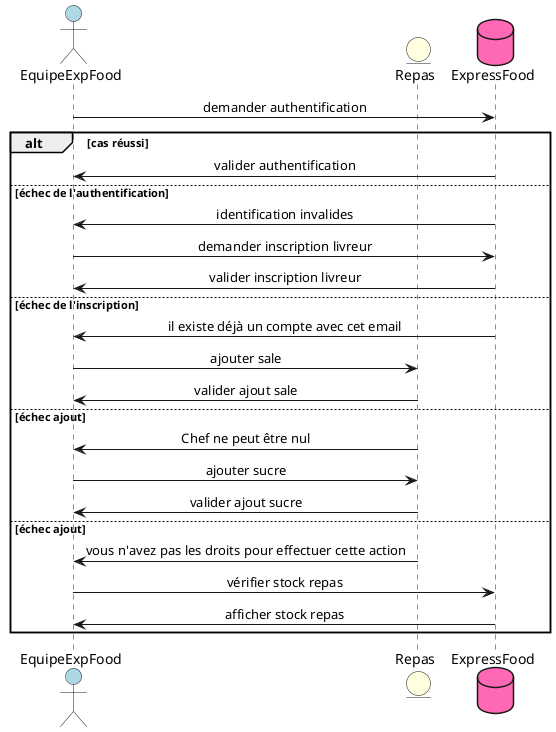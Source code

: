 @startuml EquipeExpFood

skinparam responseMessageBelowArrow true
skinparam SequenceMessageAlignment center

actor EquipeExpFood as EquipeExpFood #LightBlue

entity Repas as Repas #LightYellow

database ExpressFood as ExpressFood #HotPink

EquipeExpFood -> ExpressFood: demander authentification
alt cas réussi
ExpressFood -> EquipeExpFood: valider authentification 
else échec de l'authentification 
ExpressFood -> EquipeExpFood: identification invalides

EquipeExpFood -> ExpressFood: demander inscription livreur
ExpressFood -> EquipeExpFood: valider inscription livreur
else échec de l'inscription
ExpressFood -> EquipeExpFood: il existe déjà un compte avec cet email

EquipeExpFood -> Repas: ajouter sale
Repas -> EquipeExpFood : valider ajout sale
else échec ajout
Repas -> EquipeExpFood : Chef ne peut être nul 

EquipeExpFood -> Repas: ajouter sucre
Repas -> EquipeExpFood : valider ajout sucre
else échec ajout
Repas -> EquipeExpFood : vous n'avez pas les droits pour effectuer cette action

EquipeExpFood -> ExpressFood: vérifier stock repas
ExpressFood -> EquipeExpFood : afficher stock repas

end
@enduml